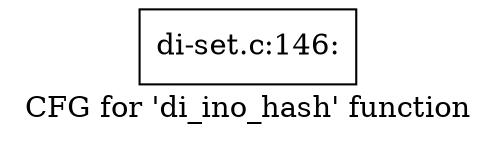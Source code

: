 digraph "CFG for 'di_ino_hash' function" {
	label="CFG for 'di_ino_hash' function";

	Node0xcc94b90 [shape=record,label="{di-set.c:146:}"];
}
